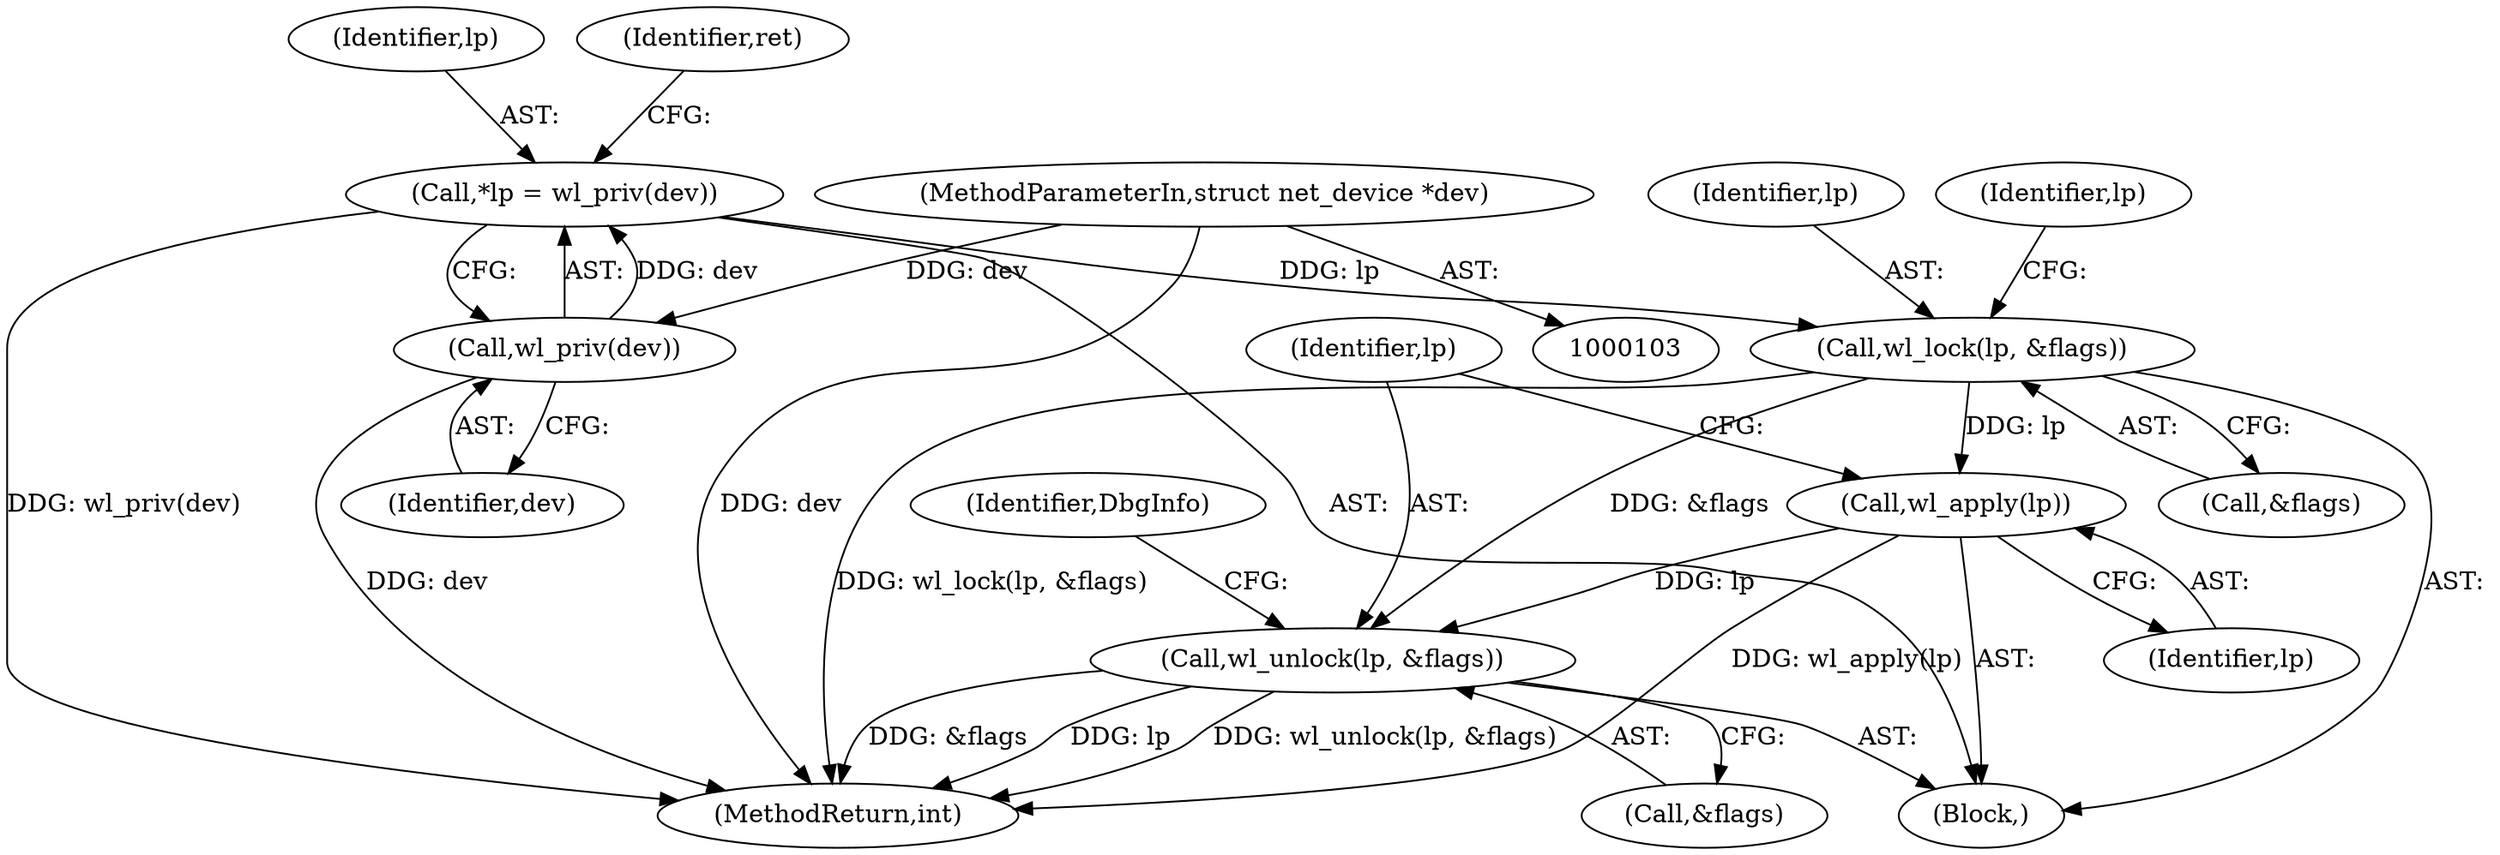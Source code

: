 digraph "0_linux_b5e2f339865fb443107e5b10603e53bbc92dc054@pointer" {
"1000110" [label="(Call,*lp = wl_priv(dev))"];
"1000112" [label="(Call,wl_priv(dev))"];
"1000104" [label="(MethodParameterIn,struct net_device *dev)"];
"1000123" [label="(Call,wl_lock(lp, &flags))"];
"1000146" [label="(Call,wl_apply(lp))"];
"1000148" [label="(Call,wl_unlock(lp, &flags))"];
"1000108" [label="(Block,)"];
"1000147" [label="(Identifier,lp)"];
"1000156" [label="(MethodReturn,int)"];
"1000150" [label="(Call,&flags)"];
"1000110" [label="(Call,*lp = wl_priv(dev))"];
"1000129" [label="(Identifier,lp)"];
"1000112" [label="(Call,wl_priv(dev))"];
"1000148" [label="(Call,wl_unlock(lp, &flags))"];
"1000111" [label="(Identifier,lp)"];
"1000117" [label="(Identifier,ret)"];
"1000125" [label="(Call,&flags)"];
"1000124" [label="(Identifier,lp)"];
"1000149" [label="(Identifier,lp)"];
"1000113" [label="(Identifier,dev)"];
"1000146" [label="(Call,wl_apply(lp))"];
"1000104" [label="(MethodParameterIn,struct net_device *dev)"];
"1000153" [label="(Identifier,DbgInfo)"];
"1000123" [label="(Call,wl_lock(lp, &flags))"];
"1000110" -> "1000108"  [label="AST: "];
"1000110" -> "1000112"  [label="CFG: "];
"1000111" -> "1000110"  [label="AST: "];
"1000112" -> "1000110"  [label="AST: "];
"1000117" -> "1000110"  [label="CFG: "];
"1000110" -> "1000156"  [label="DDG: wl_priv(dev)"];
"1000112" -> "1000110"  [label="DDG: dev"];
"1000110" -> "1000123"  [label="DDG: lp"];
"1000112" -> "1000113"  [label="CFG: "];
"1000113" -> "1000112"  [label="AST: "];
"1000112" -> "1000156"  [label="DDG: dev"];
"1000104" -> "1000112"  [label="DDG: dev"];
"1000104" -> "1000103"  [label="AST: "];
"1000104" -> "1000156"  [label="DDG: dev"];
"1000123" -> "1000108"  [label="AST: "];
"1000123" -> "1000125"  [label="CFG: "];
"1000124" -> "1000123"  [label="AST: "];
"1000125" -> "1000123"  [label="AST: "];
"1000129" -> "1000123"  [label="CFG: "];
"1000123" -> "1000156"  [label="DDG: wl_lock(lp, &flags)"];
"1000123" -> "1000146"  [label="DDG: lp"];
"1000123" -> "1000148"  [label="DDG: &flags"];
"1000146" -> "1000108"  [label="AST: "];
"1000146" -> "1000147"  [label="CFG: "];
"1000147" -> "1000146"  [label="AST: "];
"1000149" -> "1000146"  [label="CFG: "];
"1000146" -> "1000156"  [label="DDG: wl_apply(lp)"];
"1000146" -> "1000148"  [label="DDG: lp"];
"1000148" -> "1000108"  [label="AST: "];
"1000148" -> "1000150"  [label="CFG: "];
"1000149" -> "1000148"  [label="AST: "];
"1000150" -> "1000148"  [label="AST: "];
"1000153" -> "1000148"  [label="CFG: "];
"1000148" -> "1000156"  [label="DDG: &flags"];
"1000148" -> "1000156"  [label="DDG: lp"];
"1000148" -> "1000156"  [label="DDG: wl_unlock(lp, &flags)"];
}
